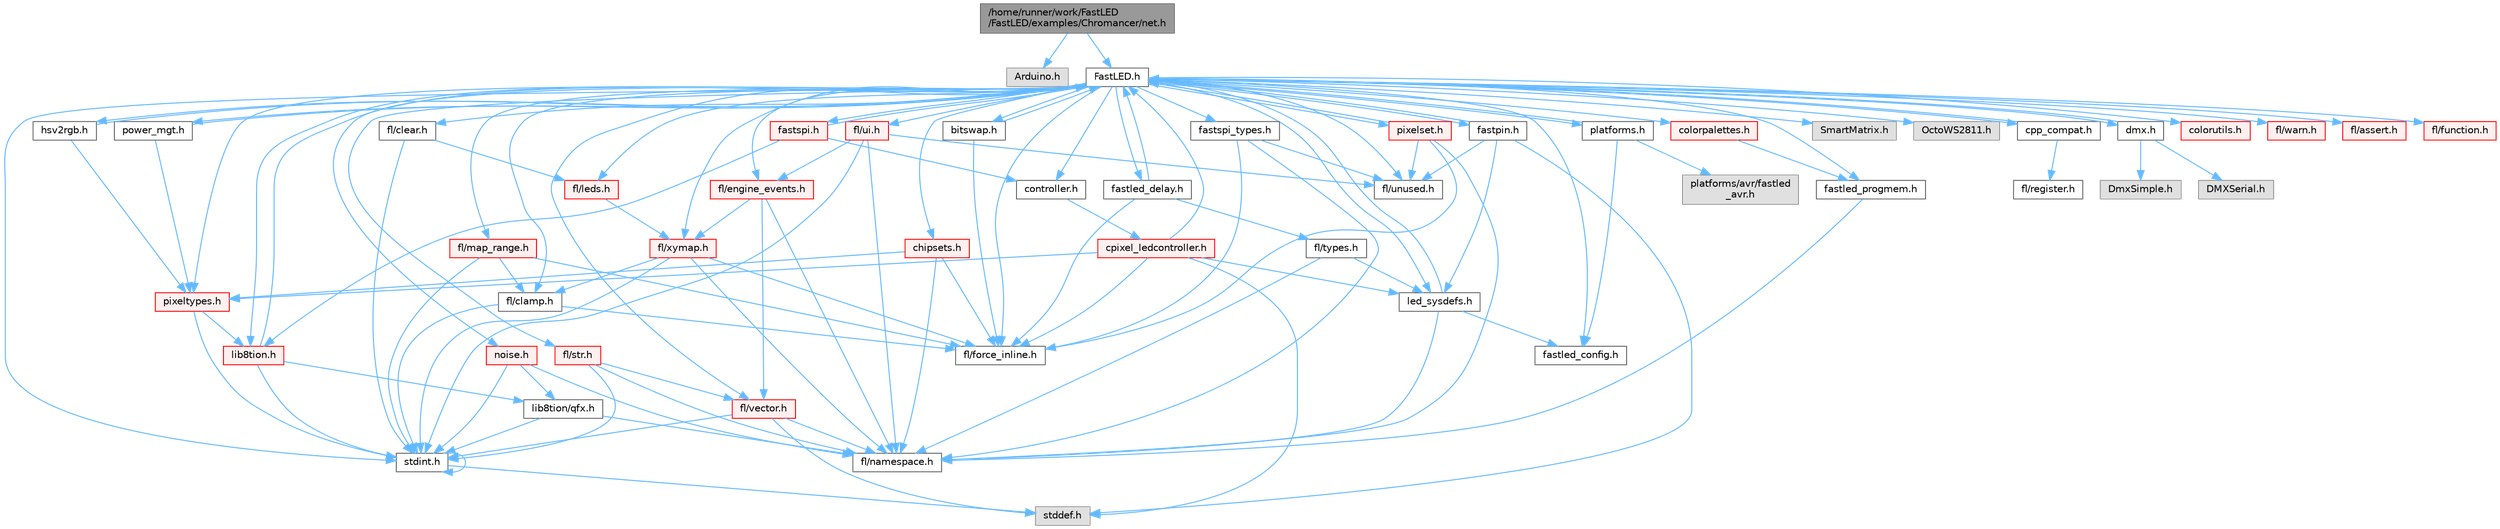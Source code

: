 digraph "/home/runner/work/FastLED/FastLED/examples/Chromancer/net.h"
{
 // INTERACTIVE_SVG=YES
 // LATEX_PDF_SIZE
  bgcolor="transparent";
  edge [fontname=Helvetica,fontsize=10,labelfontname=Helvetica,labelfontsize=10];
  node [fontname=Helvetica,fontsize=10,shape=box,height=0.2,width=0.4];
  Node1 [id="Node000001",label="/home/runner/work/FastLED\l/FastLED/examples/Chromancer/net.h",height=0.2,width=0.4,color="gray40", fillcolor="grey60", style="filled", fontcolor="black",tooltip=" "];
  Node1 -> Node2 [id="edge1_Node000001_Node000002",color="steelblue1",style="solid",tooltip=" "];
  Node2 [id="Node000002",label="Arduino.h",height=0.2,width=0.4,color="grey60", fillcolor="#E0E0E0", style="filled",tooltip=" "];
  Node1 -> Node3 [id="edge2_Node000001_Node000003",color="steelblue1",style="solid",tooltip=" "];
  Node3 [id="Node000003",label="FastLED.h",height=0.2,width=0.4,color="grey40", fillcolor="white", style="filled",URL="$db/d97/_fast_l_e_d_8h.html",tooltip="central include file for FastLED, defines the CFastLED class/object"];
  Node3 -> Node4 [id="edge3_Node000003_Node000004",color="steelblue1",style="solid",tooltip=" "];
  Node4 [id="Node000004",label="stdint.h",height=0.2,width=0.4,color="grey40", fillcolor="white", style="filled",URL="$df/dd8/stdint_8h.html",tooltip=" "];
  Node4 -> Node5 [id="edge4_Node000004_Node000005",color="steelblue1",style="solid",tooltip=" "];
  Node5 [id="Node000005",label="stddef.h",height=0.2,width=0.4,color="grey60", fillcolor="#E0E0E0", style="filled",tooltip=" "];
  Node4 -> Node4 [id="edge5_Node000004_Node000004",color="steelblue1",style="solid",tooltip=" "];
  Node3 -> Node6 [id="edge6_Node000003_Node000006",color="steelblue1",style="solid",tooltip=" "];
  Node6 [id="Node000006",label="SmartMatrix.h",height=0.2,width=0.4,color="grey60", fillcolor="#E0E0E0", style="filled",tooltip=" "];
  Node3 -> Node7 [id="edge7_Node000003_Node000007",color="steelblue1",style="solid",tooltip=" "];
  Node7 [id="Node000007",label="OctoWS2811.h",height=0.2,width=0.4,color="grey60", fillcolor="#E0E0E0", style="filled",tooltip=" "];
  Node3 -> Node8 [id="edge8_Node000003_Node000008",color="steelblue1",style="solid",tooltip=" "];
  Node8 [id="Node000008",label="fl/force_inline.h",height=0.2,width=0.4,color="grey40", fillcolor="white", style="filled",URL="$d4/d64/force__inline_8h.html",tooltip=" "];
  Node3 -> Node9 [id="edge9_Node000003_Node000009",color="steelblue1",style="solid",tooltip=" "];
  Node9 [id="Node000009",label="cpp_compat.h",height=0.2,width=0.4,color="grey40", fillcolor="white", style="filled",URL="$d9/d13/cpp__compat_8h.html",tooltip="Compatibility functions based on C++ version."];
  Node9 -> Node3 [id="edge10_Node000009_Node000003",color="steelblue1",style="solid",tooltip=" "];
  Node9 -> Node10 [id="edge11_Node000009_Node000010",color="steelblue1",style="solid",tooltip=" "];
  Node10 [id="Node000010",label="fl/register.h",height=0.2,width=0.4,color="grey40", fillcolor="white", style="filled",URL="$df/d80/register_8h.html",tooltip=" "];
  Node3 -> Node11 [id="edge12_Node000003_Node000011",color="steelblue1",style="solid",tooltip=" "];
  Node11 [id="Node000011",label="fastled_config.h",height=0.2,width=0.4,color="grey40", fillcolor="white", style="filled",URL="$d5/d11/fastled__config_8h.html",tooltip="Contains definitions that can be used to configure FastLED at compile time."];
  Node3 -> Node12 [id="edge13_Node000003_Node000012",color="steelblue1",style="solid",tooltip=" "];
  Node12 [id="Node000012",label="led_sysdefs.h",height=0.2,width=0.4,color="grey40", fillcolor="white", style="filled",URL="$d9/d3e/led__sysdefs_8h.html",tooltip="Determines which platform system definitions to include."];
  Node12 -> Node3 [id="edge14_Node000012_Node000003",color="steelblue1",style="solid",tooltip=" "];
  Node12 -> Node11 [id="edge15_Node000012_Node000011",color="steelblue1",style="solid",tooltip=" "];
  Node12 -> Node13 [id="edge16_Node000012_Node000013",color="steelblue1",style="solid",tooltip=" "];
  Node13 [id="Node000013",label="fl/namespace.h",height=0.2,width=0.4,color="grey40", fillcolor="white", style="filled",URL="$df/d2a/namespace_8h.html",tooltip="Implements the FastLED namespace macros."];
  Node3 -> Node14 [id="edge17_Node000003_Node000014",color="steelblue1",style="solid",tooltip=" "];
  Node14 [id="Node000014",label="fastled_delay.h",height=0.2,width=0.4,color="grey40", fillcolor="white", style="filled",URL="$d0/da8/fastled__delay_8h.html",tooltip="Utility functions and classes for managing delay cycles."];
  Node14 -> Node3 [id="edge18_Node000014_Node000003",color="steelblue1",style="solid",tooltip=" "];
  Node14 -> Node15 [id="edge19_Node000014_Node000015",color="steelblue1",style="solid",tooltip=" "];
  Node15 [id="Node000015",label="fl/types.h",height=0.2,width=0.4,color="grey40", fillcolor="white", style="filled",URL="$d7/da1/fl_2types_8h.html",tooltip=" "];
  Node15 -> Node13 [id="edge20_Node000015_Node000013",color="steelblue1",style="solid",tooltip=" "];
  Node15 -> Node12 [id="edge21_Node000015_Node000012",color="steelblue1",style="solid",tooltip=" "];
  Node14 -> Node8 [id="edge22_Node000014_Node000008",color="steelblue1",style="solid",tooltip=" "];
  Node3 -> Node16 [id="edge23_Node000003_Node000016",color="steelblue1",style="solid",tooltip=" "];
  Node16 [id="Node000016",label="bitswap.h",height=0.2,width=0.4,color="grey40", fillcolor="white", style="filled",URL="$de/ded/bitswap_8h.html",tooltip="Functions for doing a rotation of bits/bytes used by parallel output."];
  Node16 -> Node3 [id="edge24_Node000016_Node000003",color="steelblue1",style="solid",tooltip=" "];
  Node16 -> Node8 [id="edge25_Node000016_Node000008",color="steelblue1",style="solid",tooltip=" "];
  Node3 -> Node17 [id="edge26_Node000003_Node000017",color="steelblue1",style="solid",tooltip=" "];
  Node17 [id="Node000017",label="controller.h",height=0.2,width=0.4,color="grey40", fillcolor="white", style="filled",URL="$d2/dd9/controller_8h.html",tooltip="deprecated: base definitions used by led controllers for writing out led data"];
  Node17 -> Node18 [id="edge27_Node000017_Node000018",color="steelblue1",style="solid",tooltip=" "];
  Node18 [id="Node000018",label="cpixel_ledcontroller.h",height=0.2,width=0.4,color="red", fillcolor="#FFF0F0", style="filled",URL="$d9/d57/cpixel__ledcontroller_8h.html",tooltip="defines the templated version of the CLEDController class"];
  Node18 -> Node5 [id="edge28_Node000018_Node000005",color="steelblue1",style="solid",tooltip=" "];
  Node18 -> Node3 [id="edge29_Node000018_Node000003",color="steelblue1",style="solid",tooltip=" "];
  Node18 -> Node12 [id="edge30_Node000018_Node000012",color="steelblue1",style="solid",tooltip=" "];
  Node18 -> Node19 [id="edge31_Node000018_Node000019",color="steelblue1",style="solid",tooltip=" "];
  Node19 [id="Node000019",label="pixeltypes.h",height=0.2,width=0.4,color="red", fillcolor="#FFF0F0", style="filled",URL="$d2/dba/pixeltypes_8h.html",tooltip="Includes defintions for RGB and HSV pixels."];
  Node19 -> Node4 [id="edge32_Node000019_Node000004",color="steelblue1",style="solid",tooltip=" "];
  Node19 -> Node20 [id="edge33_Node000019_Node000020",color="steelblue1",style="solid",tooltip=" "];
  Node20 [id="Node000020",label="lib8tion.h",height=0.2,width=0.4,color="red", fillcolor="#FFF0F0", style="filled",URL="$df/da5/lib8tion_8h.html",tooltip="Fast, efficient 8-bit math functions specifically designed for high-performance LED programming."];
  Node20 -> Node3 [id="edge34_Node000020_Node000003",color="steelblue1",style="solid",tooltip=" "];
  Node20 -> Node4 [id="edge35_Node000020_Node000004",color="steelblue1",style="solid",tooltip=" "];
  Node20 -> Node23 [id="edge36_Node000020_Node000023",color="steelblue1",style="solid",tooltip=" "];
  Node23 [id="Node000023",label="lib8tion/qfx.h",height=0.2,width=0.4,color="grey40", fillcolor="white", style="filled",URL="$d2/d19/qfx_8h.html",tooltip=" "];
  Node23 -> Node4 [id="edge37_Node000023_Node000004",color="steelblue1",style="solid",tooltip=" "];
  Node23 -> Node13 [id="edge38_Node000023_Node000013",color="steelblue1",style="solid",tooltip=" "];
  Node18 -> Node8 [id="edge39_Node000018_Node000008",color="steelblue1",style="solid",tooltip=" "];
  Node3 -> Node69 [id="edge40_Node000003_Node000069",color="steelblue1",style="solid",tooltip=" "];
  Node69 [id="Node000069",label="fastpin.h",height=0.2,width=0.4,color="grey40", fillcolor="white", style="filled",URL="$db/d65/fastpin_8h.html",tooltip="Class base definitions for defining fast pin access."];
  Node69 -> Node3 [id="edge41_Node000069_Node000003",color="steelblue1",style="solid",tooltip=" "];
  Node69 -> Node12 [id="edge42_Node000069_Node000012",color="steelblue1",style="solid",tooltip=" "];
  Node69 -> Node5 [id="edge43_Node000069_Node000005",color="steelblue1",style="solid",tooltip=" "];
  Node69 -> Node56 [id="edge44_Node000069_Node000056",color="steelblue1",style="solid",tooltip=" "];
  Node56 [id="Node000056",label="fl/unused.h",height=0.2,width=0.4,color="grey40", fillcolor="white", style="filled",URL="$d8/d4b/unused_8h.html",tooltip=" "];
  Node3 -> Node70 [id="edge45_Node000003_Node000070",color="steelblue1",style="solid",tooltip=" "];
  Node70 [id="Node000070",label="fastspi_types.h",height=0.2,width=0.4,color="grey40", fillcolor="white", style="filled",URL="$d2/ddb/fastspi__types_8h.html",tooltip="Data types and constants used by SPI interfaces."];
  Node70 -> Node8 [id="edge46_Node000070_Node000008",color="steelblue1",style="solid",tooltip=" "];
  Node70 -> Node13 [id="edge47_Node000070_Node000013",color="steelblue1",style="solid",tooltip=" "];
  Node70 -> Node56 [id="edge48_Node000070_Node000056",color="steelblue1",style="solid",tooltip=" "];
  Node3 -> Node71 [id="edge49_Node000003_Node000071",color="steelblue1",style="solid",tooltip=" "];
  Node71 [id="Node000071",label="dmx.h",height=0.2,width=0.4,color="grey40", fillcolor="white", style="filled",URL="$d3/de1/dmx_8h.html",tooltip="Defines the DMX512-based LED controllers."];
  Node71 -> Node3 [id="edge50_Node000071_Node000003",color="steelblue1",style="solid",tooltip=" "];
  Node71 -> Node72 [id="edge51_Node000071_Node000072",color="steelblue1",style="solid",tooltip=" "];
  Node72 [id="Node000072",label="DmxSimple.h",height=0.2,width=0.4,color="grey60", fillcolor="#E0E0E0", style="filled",tooltip=" "];
  Node71 -> Node73 [id="edge52_Node000071_Node000073",color="steelblue1",style="solid",tooltip=" "];
  Node73 [id="Node000073",label="DMXSerial.h",height=0.2,width=0.4,color="grey60", fillcolor="#E0E0E0", style="filled",tooltip=" "];
  Node3 -> Node74 [id="edge53_Node000003_Node000074",color="steelblue1",style="solid",tooltip=" "];
  Node74 [id="Node000074",label="platforms.h",height=0.2,width=0.4,color="grey40", fillcolor="white", style="filled",URL="$da/dc9/platforms_8h.html",tooltip="Determines which platforms headers to include."];
  Node74 -> Node3 [id="edge54_Node000074_Node000003",color="steelblue1",style="solid",tooltip=" "];
  Node74 -> Node11 [id="edge55_Node000074_Node000011",color="steelblue1",style="solid",tooltip=" "];
  Node74 -> Node75 [id="edge56_Node000074_Node000075",color="steelblue1",style="solid",tooltip=" "];
  Node75 [id="Node000075",label="platforms/avr/fastled\l_avr.h",height=0.2,width=0.4,color="grey60", fillcolor="#E0E0E0", style="filled",tooltip=" "];
  Node3 -> Node76 [id="edge57_Node000003_Node000076",color="steelblue1",style="solid",tooltip=" "];
  Node76 [id="Node000076",label="fastled_progmem.h",height=0.2,width=0.4,color="grey40", fillcolor="white", style="filled",URL="$df/dab/fastled__progmem_8h.html",tooltip="Wrapper definitions to allow seamless use of PROGMEM in environments that have it."];
  Node76 -> Node13 [id="edge58_Node000076_Node000013",color="steelblue1",style="solid",tooltip=" "];
  Node3 -> Node20 [id="edge59_Node000003_Node000020",color="steelblue1",style="solid",tooltip=" "];
  Node3 -> Node19 [id="edge60_Node000003_Node000019",color="steelblue1",style="solid",tooltip=" "];
  Node3 -> Node77 [id="edge61_Node000003_Node000077",color="steelblue1",style="solid",tooltip=" "];
  Node77 [id="Node000077",label="hsv2rgb.h",height=0.2,width=0.4,color="grey40", fillcolor="white", style="filled",URL="$de/d9a/hsv2rgb_8h.html",tooltip="Functions to convert from the HSV colorspace to the RGB colorspace."];
  Node77 -> Node3 [id="edge62_Node000077_Node000003",color="steelblue1",style="solid",tooltip=" "];
  Node77 -> Node19 [id="edge63_Node000077_Node000019",color="steelblue1",style="solid",tooltip=" "];
  Node3 -> Node78 [id="edge64_Node000003_Node000078",color="steelblue1",style="solid",tooltip=" "];
  Node78 [id="Node000078",label="colorutils.h",height=0.2,width=0.4,color="red", fillcolor="#FFF0F0", style="filled",URL="$d1/dfb/colorutils_8h.html",tooltip=" "];
  Node3 -> Node84 [id="edge65_Node000003_Node000084",color="steelblue1",style="solid",tooltip=" "];
  Node84 [id="Node000084",label="pixelset.h",height=0.2,width=0.4,color="red", fillcolor="#FFF0F0", style="filled",URL="$d4/d46/pixelset_8h.html",tooltip="Declares classes for managing logical groups of LEDs."];
  Node84 -> Node8 [id="edge66_Node000084_Node000008",color="steelblue1",style="solid",tooltip=" "];
  Node84 -> Node13 [id="edge67_Node000084_Node000013",color="steelblue1",style="solid",tooltip=" "];
  Node84 -> Node56 [id="edge68_Node000084_Node000056",color="steelblue1",style="solid",tooltip=" "];
  Node84 -> Node3 [id="edge69_Node000084_Node000003",color="steelblue1",style="solid",tooltip=" "];
  Node3 -> Node86 [id="edge70_Node000003_Node000086",color="steelblue1",style="solid",tooltip=" "];
  Node86 [id="Node000086",label="colorpalettes.h",height=0.2,width=0.4,color="red", fillcolor="#FFF0F0", style="filled",URL="$dc/dcc/colorpalettes_8h.html",tooltip="Declarations for the predefined color palettes supplied by FastLED."];
  Node86 -> Node76 [id="edge71_Node000086_Node000076",color="steelblue1",style="solid",tooltip=" "];
  Node3 -> Node87 [id="edge72_Node000003_Node000087",color="steelblue1",style="solid",tooltip=" "];
  Node87 [id="Node000087",label="noise.h",height=0.2,width=0.4,color="red", fillcolor="#FFF0F0", style="filled",URL="$d1/d31/noise_8h.html",tooltip="Functions to generate and fill arrays with noise."];
  Node87 -> Node4 [id="edge73_Node000087_Node000004",color="steelblue1",style="solid",tooltip=" "];
  Node87 -> Node13 [id="edge74_Node000087_Node000013",color="steelblue1",style="solid",tooltip=" "];
  Node87 -> Node23 [id="edge75_Node000087_Node000023",color="steelblue1",style="solid",tooltip=" "];
  Node3 -> Node88 [id="edge76_Node000003_Node000088",color="steelblue1",style="solid",tooltip=" "];
  Node88 [id="Node000088",label="power_mgt.h",height=0.2,width=0.4,color="grey40", fillcolor="white", style="filled",URL="$dc/d5b/power__mgt_8h.html",tooltip="Functions to limit the power used by FastLED."];
  Node88 -> Node3 [id="edge77_Node000088_Node000003",color="steelblue1",style="solid",tooltip=" "];
  Node88 -> Node19 [id="edge78_Node000088_Node000019",color="steelblue1",style="solid",tooltip=" "];
  Node3 -> Node89 [id="edge79_Node000003_Node000089",color="steelblue1",style="solid",tooltip=" "];
  Node89 [id="Node000089",label="fastspi.h",height=0.2,width=0.4,color="red", fillcolor="#FFF0F0", style="filled",URL="$d6/ddc/fastspi_8h.html",tooltip="Serial peripheral interface (SPI) definitions per platform."];
  Node89 -> Node3 [id="edge80_Node000089_Node000003",color="steelblue1",style="solid",tooltip=" "];
  Node89 -> Node17 [id="edge81_Node000089_Node000017",color="steelblue1",style="solid",tooltip=" "];
  Node89 -> Node20 [id="edge82_Node000089_Node000020",color="steelblue1",style="solid",tooltip=" "];
  Node3 -> Node91 [id="edge83_Node000003_Node000091",color="steelblue1",style="solid",tooltip=" "];
  Node91 [id="Node000091",label="chipsets.h",height=0.2,width=0.4,color="red", fillcolor="#FFF0F0", style="filled",URL="$db/d66/chipsets_8h.html",tooltip="Contains the bulk of the definitions for the various LED chipsets supported."];
  Node91 -> Node19 [id="edge84_Node000091_Node000019",color="steelblue1",style="solid",tooltip=" "];
  Node91 -> Node8 [id="edge85_Node000091_Node000008",color="steelblue1",style="solid",tooltip=" "];
  Node91 -> Node13 [id="edge86_Node000091_Node000013",color="steelblue1",style="solid",tooltip=" "];
  Node3 -> Node57 [id="edge87_Node000003_Node000057",color="steelblue1",style="solid",tooltip=" "];
  Node57 [id="Node000057",label="fl/engine_events.h",height=0.2,width=0.4,color="red", fillcolor="#FFF0F0", style="filled",URL="$db/dc0/engine__events_8h.html",tooltip=" "];
  Node57 -> Node13 [id="edge88_Node000057_Node000013",color="steelblue1",style="solid",tooltip=" "];
  Node57 -> Node36 [id="edge89_Node000057_Node000036",color="steelblue1",style="solid",tooltip=" "];
  Node36 [id="Node000036",label="fl/vector.h",height=0.2,width=0.4,color="red", fillcolor="#FFF0F0", style="filled",URL="$d6/d68/vector_8h.html",tooltip=" "];
  Node36 -> Node5 [id="edge90_Node000036_Node000005",color="steelblue1",style="solid",tooltip=" "];
  Node36 -> Node4 [id="edge91_Node000036_Node000004",color="steelblue1",style="solid",tooltip=" "];
  Node36 -> Node13 [id="edge92_Node000036_Node000013",color="steelblue1",style="solid",tooltip=" "];
  Node57 -> Node66 [id="edge93_Node000057_Node000066",color="steelblue1",style="solid",tooltip=" "];
  Node66 [id="Node000066",label="fl/xymap.h",height=0.2,width=0.4,color="red", fillcolor="#FFF0F0", style="filled",URL="$da/d61/xymap_8h.html",tooltip=" "];
  Node66 -> Node4 [id="edge94_Node000066_Node000004",color="steelblue1",style="solid",tooltip=" "];
  Node66 -> Node29 [id="edge95_Node000066_Node000029",color="steelblue1",style="solid",tooltip=" "];
  Node29 [id="Node000029",label="fl/clamp.h",height=0.2,width=0.4,color="grey40", fillcolor="white", style="filled",URL="$d6/dd3/clamp_8h.html",tooltip=" "];
  Node29 -> Node4 [id="edge96_Node000029_Node000004",color="steelblue1",style="solid",tooltip=" "];
  Node29 -> Node8 [id="edge97_Node000029_Node000008",color="steelblue1",style="solid",tooltip=" "];
  Node66 -> Node8 [id="edge98_Node000066_Node000008",color="steelblue1",style="solid",tooltip=" "];
  Node66 -> Node13 [id="edge99_Node000066_Node000013",color="steelblue1",style="solid",tooltip=" "];
  Node3 -> Node92 [id="edge100_Node000003_Node000092",color="steelblue1",style="solid",tooltip=" "];
  Node92 [id="Node000092",label="fl/leds.h",height=0.2,width=0.4,color="red", fillcolor="#FFF0F0", style="filled",URL="$da/d78/leds_8h.html",tooltip=" "];
  Node92 -> Node66 [id="edge101_Node000092_Node000066",color="steelblue1",style="solid",tooltip=" "];
  Node3 -> Node26 [id="edge102_Node000003_Node000026",color="steelblue1",style="solid",tooltip=" "];
  Node26 [id="Node000026",label="fl/str.h",height=0.2,width=0.4,color="red", fillcolor="#FFF0F0", style="filled",URL="$d1/d93/str_8h.html",tooltip=" "];
  Node26 -> Node4 [id="edge103_Node000026_Node000004",color="steelblue1",style="solid",tooltip=" "];
  Node26 -> Node13 [id="edge104_Node000026_Node000013",color="steelblue1",style="solid",tooltip=" "];
  Node26 -> Node36 [id="edge105_Node000026_Node000036",color="steelblue1",style="solid",tooltip=" "];
  Node3 -> Node66 [id="edge106_Node000003_Node000066",color="steelblue1",style="solid",tooltip=" "];
  Node3 -> Node29 [id="edge107_Node000003_Node000029",color="steelblue1",style="solid",tooltip=" "];
  Node3 -> Node30 [id="edge108_Node000003_Node000030",color="steelblue1",style="solid",tooltip=" "];
  Node30 [id="Node000030",label="fl/map_range.h",height=0.2,width=0.4,color="red", fillcolor="#FFF0F0", style="filled",URL="$d1/d47/map__range_8h.html",tooltip=" "];
  Node30 -> Node4 [id="edge109_Node000030_Node000004",color="steelblue1",style="solid",tooltip=" "];
  Node30 -> Node29 [id="edge110_Node000030_Node000029",color="steelblue1",style="solid",tooltip=" "];
  Node30 -> Node8 [id="edge111_Node000030_Node000008",color="steelblue1",style="solid",tooltip=" "];
  Node3 -> Node93 [id="edge112_Node000003_Node000093",color="steelblue1",style="solid",tooltip=" "];
  Node93 [id="Node000093",label="fl/warn.h",height=0.2,width=0.4,color="red", fillcolor="#FFF0F0", style="filled",URL="$de/d77/warn_8h.html",tooltip=" "];
  Node3 -> Node62 [id="edge113_Node000003_Node000062",color="steelblue1",style="solid",tooltip=" "];
  Node62 [id="Node000062",label="fl/assert.h",height=0.2,width=0.4,color="red", fillcolor="#FFF0F0", style="filled",URL="$dc/da7/assert_8h.html",tooltip=" "];
  Node3 -> Node56 [id="edge114_Node000003_Node000056",color="steelblue1",style="solid",tooltip=" "];
  Node3 -> Node36 [id="edge115_Node000003_Node000036",color="steelblue1",style="solid",tooltip=" "];
  Node3 -> Node96 [id="edge116_Node000003_Node000096",color="steelblue1",style="solid",tooltip=" "];
  Node96 [id="Node000096",label="fl/function.h",height=0.2,width=0.4,color="red", fillcolor="#FFF0F0", style="filled",URL="$dd/d67/function_8h.html",tooltip=" "];
  Node3 -> Node97 [id="edge117_Node000003_Node000097",color="steelblue1",style="solid",tooltip=" "];
  Node97 [id="Node000097",label="fl/clear.h",height=0.2,width=0.4,color="grey40", fillcolor="white", style="filled",URL="$df/db0/clear_8h.html",tooltip=" "];
  Node97 -> Node92 [id="edge118_Node000097_Node000092",color="steelblue1",style="solid",tooltip=" "];
  Node97 -> Node4 [id="edge119_Node000097_Node000004",color="steelblue1",style="solid",tooltip=" "];
  Node3 -> Node98 [id="edge120_Node000003_Node000098",color="steelblue1",style="solid",tooltip=" "];
  Node98 [id="Node000098",label="fl/ui.h",height=0.2,width=0.4,color="red", fillcolor="#FFF0F0", style="filled",URL="$d9/d3b/ui_8h.html",tooltip=" "];
  Node98 -> Node4 [id="edge121_Node000098_Node000004",color="steelblue1",style="solid",tooltip=" "];
  Node98 -> Node57 [id="edge122_Node000098_Node000057",color="steelblue1",style="solid",tooltip=" "];
  Node98 -> Node13 [id="edge123_Node000098_Node000013",color="steelblue1",style="solid",tooltip=" "];
  Node98 -> Node56 [id="edge124_Node000098_Node000056",color="steelblue1",style="solid",tooltip=" "];
}
